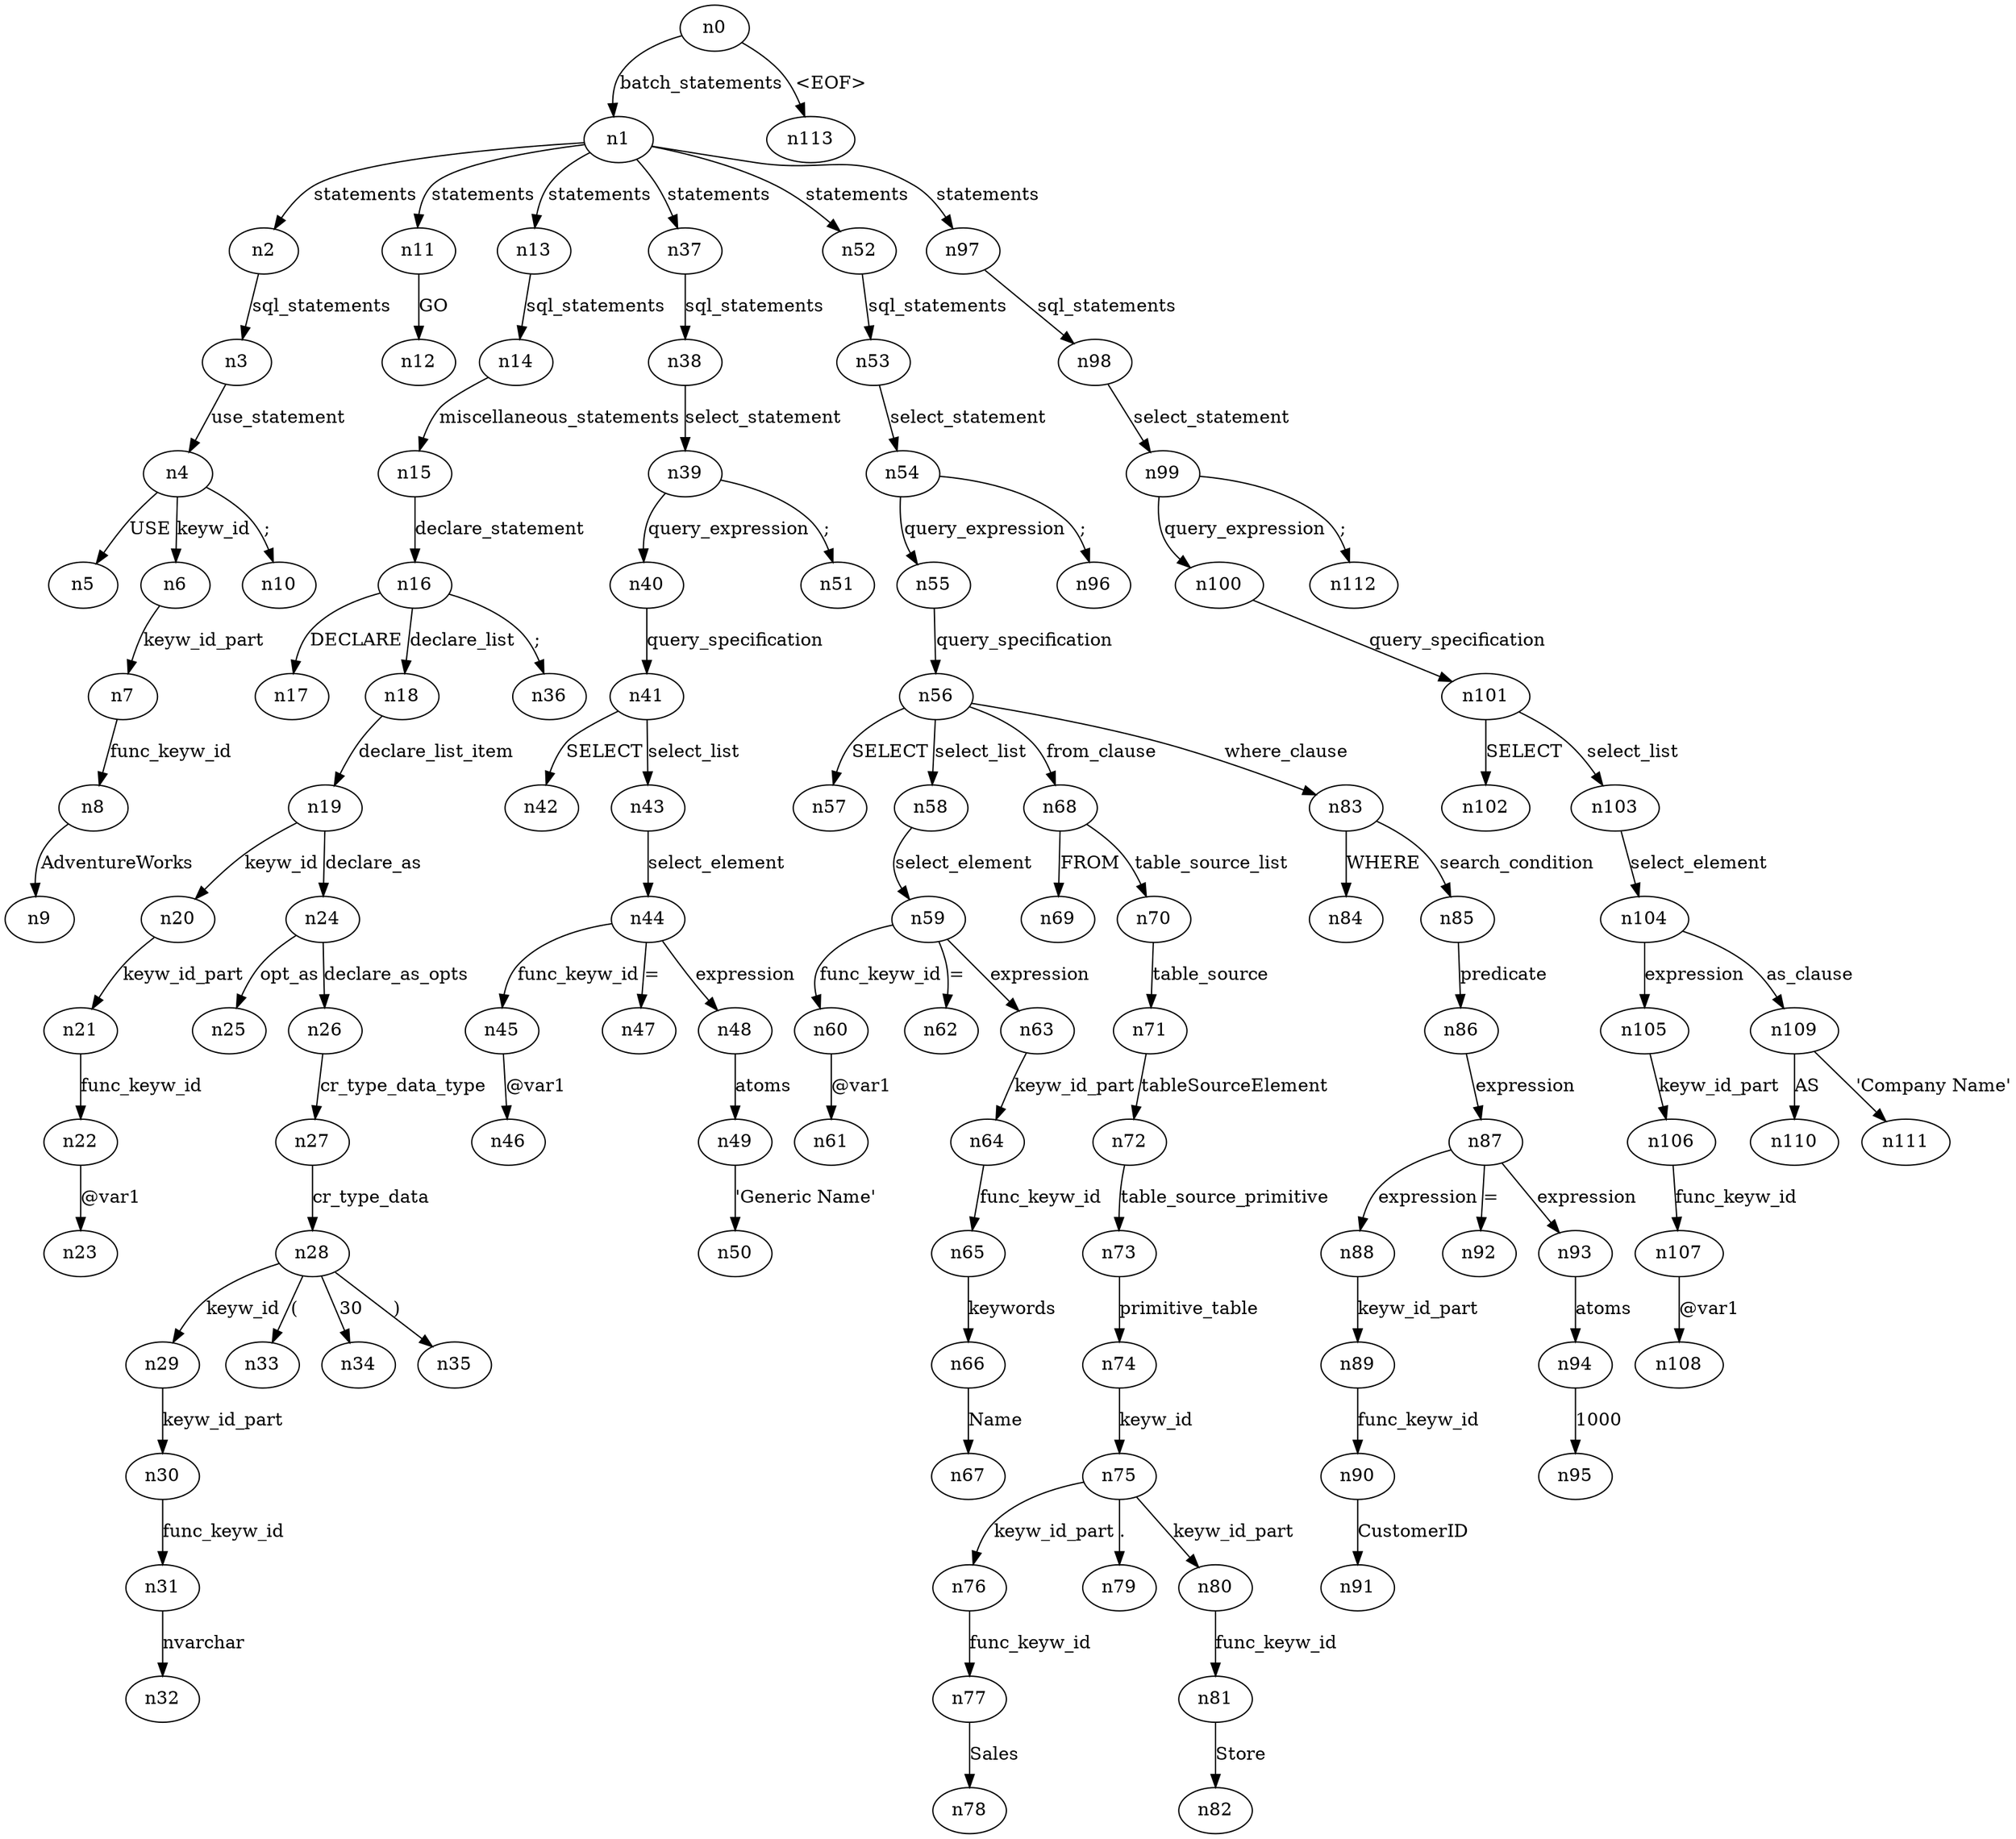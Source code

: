 digraph ParseTree {
  n0 -> n1 [label="batch_statements"];
  n1 -> n2 [label="statements"];
  n2 -> n3 [label="sql_statements"];
  n3 -> n4 [label="use_statement"];
  n4 -> n5 [label="USE"];
  n4 -> n6 [label="keyw_id"];
  n6 -> n7 [label="keyw_id_part"];
  n7 -> n8 [label="func_keyw_id"];
  n8 -> n9 [label="AdventureWorks"];
  n4 -> n10 [label=";"];
  n1 -> n11 [label="statements"];
  n11 -> n12 [label="GO"];
  n1 -> n13 [label="statements"];
  n13 -> n14 [label="sql_statements"];
  n14 -> n15 [label="miscellaneous_statements"];
  n15 -> n16 [label="declare_statement"];
  n16 -> n17 [label="DECLARE"];
  n16 -> n18 [label="declare_list"];
  n18 -> n19 [label="declare_list_item"];
  n19 -> n20 [label="keyw_id"];
  n20 -> n21 [label="keyw_id_part"];
  n21 -> n22 [label="func_keyw_id"];
  n22 -> n23 [label="@var1"];
  n19 -> n24 [label="declare_as"];
  n24 -> n25 [label="opt_as"];
  n24 -> n26 [label="declare_as_opts"];
  n26 -> n27 [label="cr_type_data_type"];
  n27 -> n28 [label="cr_type_data"];
  n28 -> n29 [label="keyw_id"];
  n29 -> n30 [label="keyw_id_part"];
  n30 -> n31 [label="func_keyw_id"];
  n31 -> n32 [label="nvarchar"];
  n28 -> n33 [label="("];
  n28 -> n34 [label="30"];
  n28 -> n35 [label=")"];
  n16 -> n36 [label=";"];
  n1 -> n37 [label="statements"];
  n37 -> n38 [label="sql_statements"];
  n38 -> n39 [label="select_statement"];
  n39 -> n40 [label="query_expression"];
  n40 -> n41 [label="query_specification"];
  n41 -> n42 [label="SELECT"];
  n41 -> n43 [label="select_list"];
  n43 -> n44 [label="select_element"];
  n44 -> n45 [label="func_keyw_id"];
  n45 -> n46 [label="@var1"];
  n44 -> n47 [label="="];
  n44 -> n48 [label="expression"];
  n48 -> n49 [label="atoms"];
  n49 -> n50 [label="'Generic Name'"];
  n39 -> n51 [label=";"];
  n1 -> n52 [label="statements"];
  n52 -> n53 [label="sql_statements"];
  n53 -> n54 [label="select_statement"];
  n54 -> n55 [label="query_expression"];
  n55 -> n56 [label="query_specification"];
  n56 -> n57 [label="SELECT"];
  n56 -> n58 [label="select_list"];
  n58 -> n59 [label="select_element"];
  n59 -> n60 [label="func_keyw_id"];
  n60 -> n61 [label="@var1"];
  n59 -> n62 [label="="];
  n59 -> n63 [label="expression"];
  n63 -> n64 [label="keyw_id_part"];
  n64 -> n65 [label="func_keyw_id"];
  n65 -> n66 [label="keywords"];
  n66 -> n67 [label="Name"];
  n56 -> n68 [label="from_clause"];
  n68 -> n69 [label="FROM"];
  n68 -> n70 [label="table_source_list"];
  n70 -> n71 [label="table_source"];
  n71 -> n72 [label="tableSourceElement"];
  n72 -> n73 [label="table_source_primitive"];
  n73 -> n74 [label="primitive_table"];
  n74 -> n75 [label="keyw_id"];
  n75 -> n76 [label="keyw_id_part"];
  n76 -> n77 [label="func_keyw_id"];
  n77 -> n78 [label="Sales"];
  n75 -> n79 [label="."];
  n75 -> n80 [label="keyw_id_part"];
  n80 -> n81 [label="func_keyw_id"];
  n81 -> n82 [label="Store"];
  n56 -> n83 [label="where_clause"];
  n83 -> n84 [label="WHERE"];
  n83 -> n85 [label="search_condition"];
  n85 -> n86 [label="predicate"];
  n86 -> n87 [label="expression"];
  n87 -> n88 [label="expression"];
  n88 -> n89 [label="keyw_id_part"];
  n89 -> n90 [label="func_keyw_id"];
  n90 -> n91 [label="CustomerID"];
  n87 -> n92 [label="="];
  n87 -> n93 [label="expression"];
  n93 -> n94 [label="atoms"];
  n94 -> n95 [label="1000"];
  n54 -> n96 [label=";"];
  n1 -> n97 [label="statements"];
  n97 -> n98 [label="sql_statements"];
  n98 -> n99 [label="select_statement"];
  n99 -> n100 [label="query_expression"];
  n100 -> n101 [label="query_specification"];
  n101 -> n102 [label="SELECT"];
  n101 -> n103 [label="select_list"];
  n103 -> n104 [label="select_element"];
  n104 -> n105 [label="expression"];
  n105 -> n106 [label="keyw_id_part"];
  n106 -> n107 [label="func_keyw_id"];
  n107 -> n108 [label="@var1"];
  n104 -> n109 [label="as_clause"];
  n109 -> n110 [label="AS"];
  n109 -> n111 [label="'Company Name'"];
  n99 -> n112 [label=";"];
  n0 -> n113 [label="<EOF>"];
}